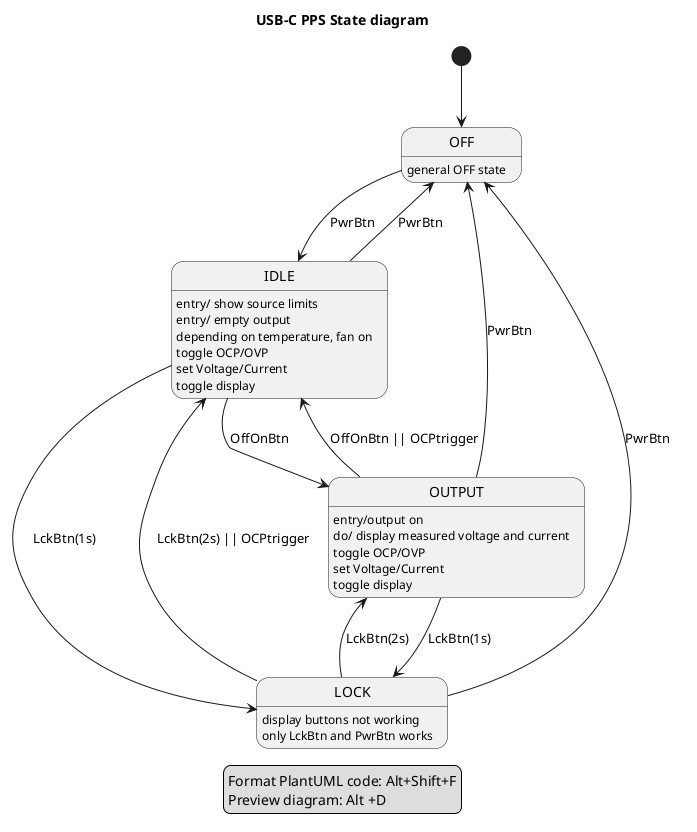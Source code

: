 @startuml 
title USB-C PPS State diagram
legend
    Format PlantUML code: Alt+Shift+F
    Preview diagram: Alt +D
end legend

[*] --> OFF
OFF -down-> IDLE: PwrBtn
IDLE -up-> OFF: PwrBtn
OFF : general OFF state
IDLE: entry/ show source limits
IDLE: entry/ empty output
IDLE: depending on temperature, fan on
IDLE: toggle OCP/OVP
IDLE: set Voltage/Current
IDLE: toggle display

IDLE -down-> OUTPUT: OffOnBtn
OUTPUT -down-> IDLE: OffOnBtn || OCPtrigger
OUTPUT -up-> OFF: PwrBtn
OUTPUT: entry/output on
OUTPUT: do/ display measured voltage and current
OUTPUT: toggle OCP/OVP
OUTPUT: set Voltage/Current
OUTPUT: toggle display

IDLE --> LOCK: LckBtn(1s)
LOCK --> IDLE: LckBtn(2s) || OCPtrigger
OUTPUT --> LOCK: LckBtn(1s)
LOCK --> OUTPUT: LckBtn(2s)
LOCK --> OFF: PwrBtn
LOCK: display buttons not working
LOCK: only LckBtn and PwrBtn works


@enduml